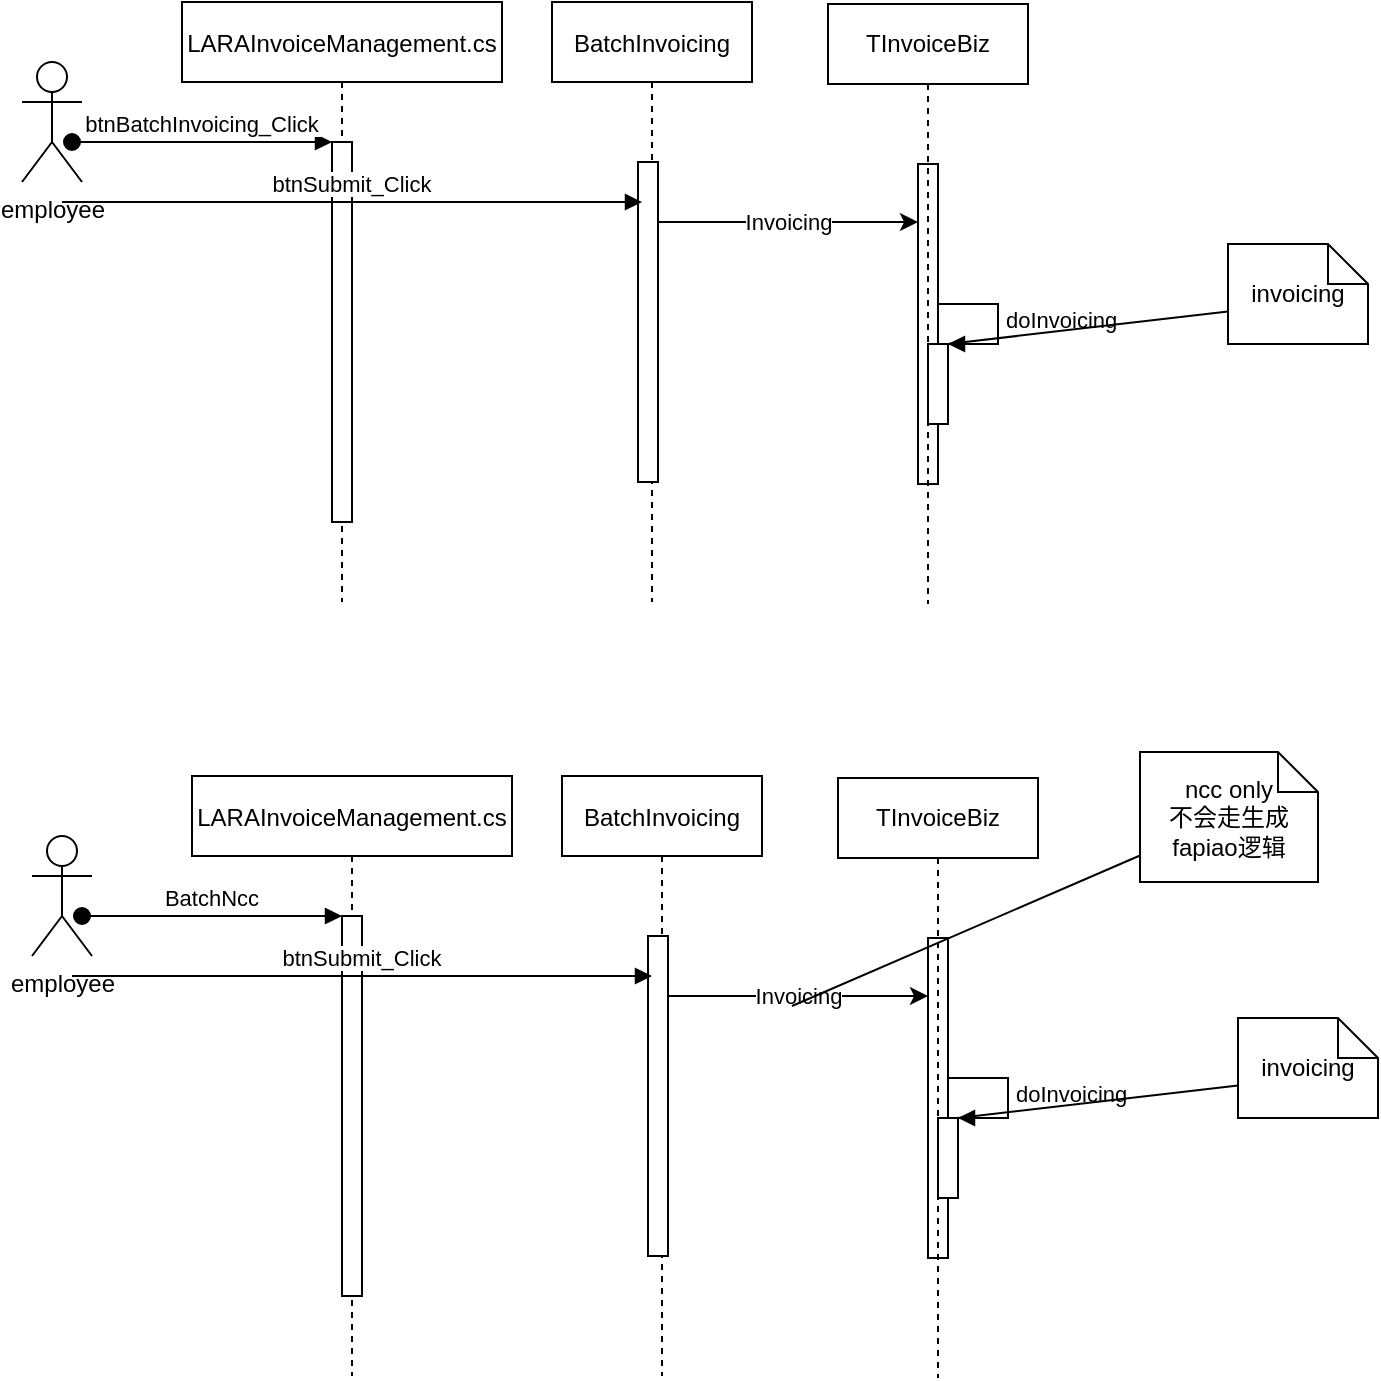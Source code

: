 <mxfile version="20.6.0" type="github">
  <diagram id="kgpKYQtTHZ0yAKxKKP6v" name="Page-1">
    <mxGraphModel dx="1422" dy="794" grid="0" gridSize="10" guides="1" tooltips="1" connect="1" arrows="1" fold="1" page="0" pageScale="1" pageWidth="850" pageHeight="1100" math="0" shadow="0">
      <root>
        <mxCell id="0" />
        <mxCell id="1" parent="0" />
        <mxCell id="3nuBFxr9cyL0pnOWT2aG-1" value="LARAInvoiceManagement.cs" style="shape=umlLifeline;perimeter=lifelinePerimeter;container=1;collapsible=0;recursiveResize=0;rounded=0;shadow=0;strokeWidth=1;" parent="1" vertex="1">
          <mxGeometry x="150" y="100" width="160" height="300" as="geometry" />
        </mxCell>
        <mxCell id="3nuBFxr9cyL0pnOWT2aG-2" value="" style="points=[];perimeter=orthogonalPerimeter;rounded=0;shadow=0;strokeWidth=1;" parent="3nuBFxr9cyL0pnOWT2aG-1" vertex="1">
          <mxGeometry x="75" y="70" width="10" height="190" as="geometry" />
        </mxCell>
        <mxCell id="3nuBFxr9cyL0pnOWT2aG-3" value="btnBatchInvoicing_Click" style="verticalAlign=bottom;startArrow=oval;endArrow=block;startSize=8;shadow=0;strokeWidth=1;" parent="3nuBFxr9cyL0pnOWT2aG-1" target="3nuBFxr9cyL0pnOWT2aG-2" edge="1">
          <mxGeometry relative="1" as="geometry">
            <mxPoint x="-55" y="70" as="sourcePoint" />
          </mxGeometry>
        </mxCell>
        <mxCell id="3nuBFxr9cyL0pnOWT2aG-5" value="BatchInvoicing" style="shape=umlLifeline;perimeter=lifelinePerimeter;container=1;collapsible=0;recursiveResize=0;rounded=0;shadow=0;strokeWidth=1;" parent="1" vertex="1">
          <mxGeometry x="335" y="100" width="100" height="300" as="geometry" />
        </mxCell>
        <mxCell id="3nuBFxr9cyL0pnOWT2aG-6" value="" style="points=[];perimeter=orthogonalPerimeter;rounded=0;shadow=0;strokeWidth=1;" parent="3nuBFxr9cyL0pnOWT2aG-5" vertex="1">
          <mxGeometry x="43" y="80" width="10" height="160" as="geometry" />
        </mxCell>
        <mxCell id="3nuBFxr9cyL0pnOWT2aG-8" value="btnSubmit_Click" style="verticalAlign=bottom;endArrow=block;shadow=0;strokeWidth=1;" parent="1" edge="1">
          <mxGeometry relative="1" as="geometry">
            <mxPoint x="90" y="200" as="sourcePoint" />
            <mxPoint x="380" y="200" as="targetPoint" />
            <Array as="points" />
          </mxGeometry>
        </mxCell>
        <mxCell id="h9GIYV5VxG4CIKe3gou5-1" value="employee" style="shape=umlActor;verticalLabelPosition=bottom;verticalAlign=top;html=1;" vertex="1" parent="1">
          <mxGeometry x="70" y="130" width="30" height="60" as="geometry" />
        </mxCell>
        <mxCell id="h9GIYV5VxG4CIKe3gou5-2" value="" style="points=[];perimeter=orthogonalPerimeter;rounded=0;shadow=0;strokeWidth=1;" vertex="1" parent="1">
          <mxGeometry x="518" y="181" width="10" height="160" as="geometry" />
        </mxCell>
        <mxCell id="h9GIYV5VxG4CIKe3gou5-3" value="Invoicing" style="edgeStyle=orthogonalEdgeStyle;rounded=0;orthogonalLoop=1;jettySize=auto;html=1;" edge="1" parent="1" source="3nuBFxr9cyL0pnOWT2aG-6" target="h9GIYV5VxG4CIKe3gou5-2">
          <mxGeometry relative="1" as="geometry">
            <Array as="points">
              <mxPoint x="510" y="210" />
              <mxPoint x="510" y="210" />
            </Array>
          </mxGeometry>
        </mxCell>
        <mxCell id="h9GIYV5VxG4CIKe3gou5-4" value="TInvoiceBiz" style="shape=umlLifeline;perimeter=lifelinePerimeter;whiteSpace=wrap;html=1;container=1;collapsible=0;recursiveResize=0;outlineConnect=0;" vertex="1" parent="1">
          <mxGeometry x="473" y="101" width="100" height="300" as="geometry" />
        </mxCell>
        <mxCell id="h9GIYV5VxG4CIKe3gou5-6" value="" style="html=1;points=[];perimeter=orthogonalPerimeter;" vertex="1" parent="h9GIYV5VxG4CIKe3gou5-4">
          <mxGeometry x="50" y="170" width="10" height="40" as="geometry" />
        </mxCell>
        <mxCell id="h9GIYV5VxG4CIKe3gou5-7" value="doInvoicing" style="edgeStyle=orthogonalEdgeStyle;html=1;align=left;spacingLeft=2;endArrow=block;rounded=0;entryX=1;entryY=0;" edge="1" target="h9GIYV5VxG4CIKe3gou5-6" parent="h9GIYV5VxG4CIKe3gou5-4">
          <mxGeometry relative="1" as="geometry">
            <mxPoint x="55" y="150" as="sourcePoint" />
            <Array as="points">
              <mxPoint x="85" y="150" />
            </Array>
          </mxGeometry>
        </mxCell>
        <mxCell id="h9GIYV5VxG4CIKe3gou5-8" value="invoicing" style="shape=note;size=20;whiteSpace=wrap;html=1;" vertex="1" parent="1">
          <mxGeometry x="673" y="221" width="70" height="50" as="geometry" />
        </mxCell>
        <mxCell id="h9GIYV5VxG4CIKe3gou5-10" value="" style="endArrow=none;html=1;rounded=0;" edge="1" parent="1" source="h9GIYV5VxG4CIKe3gou5-6" target="h9GIYV5VxG4CIKe3gou5-8">
          <mxGeometry relative="1" as="geometry">
            <mxPoint x="263" y="311" as="sourcePoint" />
            <mxPoint x="423" y="311" as="targetPoint" />
          </mxGeometry>
        </mxCell>
        <mxCell id="h9GIYV5VxG4CIKe3gou5-25" value="LARAInvoiceManagement.cs" style="shape=umlLifeline;perimeter=lifelinePerimeter;container=1;collapsible=0;recursiveResize=0;rounded=0;shadow=0;strokeWidth=1;" vertex="1" parent="1">
          <mxGeometry x="155" y="487" width="160" height="300" as="geometry" />
        </mxCell>
        <mxCell id="h9GIYV5VxG4CIKe3gou5-26" value="" style="points=[];perimeter=orthogonalPerimeter;rounded=0;shadow=0;strokeWidth=1;" vertex="1" parent="h9GIYV5VxG4CIKe3gou5-25">
          <mxGeometry x="75" y="70" width="10" height="190" as="geometry" />
        </mxCell>
        <mxCell id="h9GIYV5VxG4CIKe3gou5-27" value="BatchNcc" style="verticalAlign=bottom;startArrow=oval;endArrow=block;startSize=8;shadow=0;strokeWidth=1;" edge="1" parent="h9GIYV5VxG4CIKe3gou5-25" target="h9GIYV5VxG4CIKe3gou5-26">
          <mxGeometry relative="1" as="geometry">
            <mxPoint x="-55" y="70" as="sourcePoint" />
          </mxGeometry>
        </mxCell>
        <mxCell id="h9GIYV5VxG4CIKe3gou5-28" value="BatchInvoicing" style="shape=umlLifeline;perimeter=lifelinePerimeter;container=1;collapsible=0;recursiveResize=0;rounded=0;shadow=0;strokeWidth=1;" vertex="1" parent="1">
          <mxGeometry x="340" y="487" width="100" height="300" as="geometry" />
        </mxCell>
        <mxCell id="h9GIYV5VxG4CIKe3gou5-29" value="" style="points=[];perimeter=orthogonalPerimeter;rounded=0;shadow=0;strokeWidth=1;" vertex="1" parent="h9GIYV5VxG4CIKe3gou5-28">
          <mxGeometry x="43" y="80" width="10" height="160" as="geometry" />
        </mxCell>
        <mxCell id="h9GIYV5VxG4CIKe3gou5-30" value="btnSubmit_Click" style="verticalAlign=bottom;endArrow=block;shadow=0;strokeWidth=1;" edge="1" parent="1">
          <mxGeometry relative="1" as="geometry">
            <mxPoint x="95" y="587" as="sourcePoint" />
            <mxPoint x="385" y="587" as="targetPoint" />
            <Array as="points" />
          </mxGeometry>
        </mxCell>
        <mxCell id="h9GIYV5VxG4CIKe3gou5-31" value="employee" style="shape=umlActor;verticalLabelPosition=bottom;verticalAlign=top;html=1;" vertex="1" parent="1">
          <mxGeometry x="75" y="517" width="30" height="60" as="geometry" />
        </mxCell>
        <mxCell id="h9GIYV5VxG4CIKe3gou5-32" value="" style="points=[];perimeter=orthogonalPerimeter;rounded=0;shadow=0;strokeWidth=1;" vertex="1" parent="1">
          <mxGeometry x="523" y="568" width="10" height="160" as="geometry" />
        </mxCell>
        <mxCell id="h9GIYV5VxG4CIKe3gou5-33" value="Invoicing" style="edgeStyle=orthogonalEdgeStyle;rounded=0;orthogonalLoop=1;jettySize=auto;html=1;" edge="1" parent="1" source="h9GIYV5VxG4CIKe3gou5-29" target="h9GIYV5VxG4CIKe3gou5-32">
          <mxGeometry relative="1" as="geometry">
            <Array as="points">
              <mxPoint x="515" y="597" />
              <mxPoint x="515" y="597" />
            </Array>
          </mxGeometry>
        </mxCell>
        <mxCell id="h9GIYV5VxG4CIKe3gou5-34" value="TInvoiceBiz" style="shape=umlLifeline;perimeter=lifelinePerimeter;whiteSpace=wrap;html=1;container=1;collapsible=0;recursiveResize=0;outlineConnect=0;" vertex="1" parent="1">
          <mxGeometry x="478" y="488" width="100" height="300" as="geometry" />
        </mxCell>
        <mxCell id="h9GIYV5VxG4CIKe3gou5-35" value="" style="html=1;points=[];perimeter=orthogonalPerimeter;" vertex="1" parent="h9GIYV5VxG4CIKe3gou5-34">
          <mxGeometry x="50" y="170" width="10" height="40" as="geometry" />
        </mxCell>
        <mxCell id="h9GIYV5VxG4CIKe3gou5-36" value="doInvoicing" style="edgeStyle=orthogonalEdgeStyle;html=1;align=left;spacingLeft=2;endArrow=block;rounded=0;entryX=1;entryY=0;" edge="1" parent="h9GIYV5VxG4CIKe3gou5-34" target="h9GIYV5VxG4CIKe3gou5-35">
          <mxGeometry relative="1" as="geometry">
            <mxPoint x="55" y="150" as="sourcePoint" />
            <Array as="points">
              <mxPoint x="85" y="150" />
            </Array>
          </mxGeometry>
        </mxCell>
        <mxCell id="h9GIYV5VxG4CIKe3gou5-37" value="invoicing" style="shape=note;size=20;whiteSpace=wrap;html=1;" vertex="1" parent="1">
          <mxGeometry x="678" y="608" width="70" height="50" as="geometry" />
        </mxCell>
        <mxCell id="h9GIYV5VxG4CIKe3gou5-38" value="" style="endArrow=none;html=1;rounded=0;" edge="1" parent="1" source="h9GIYV5VxG4CIKe3gou5-35" target="h9GIYV5VxG4CIKe3gou5-37">
          <mxGeometry relative="1" as="geometry">
            <mxPoint x="268" y="698" as="sourcePoint" />
            <mxPoint x="428" y="698" as="targetPoint" />
          </mxGeometry>
        </mxCell>
        <mxCell id="h9GIYV5VxG4CIKe3gou5-39" value="ncc only&lt;br&gt;不会走生成fapiao逻辑" style="shape=note;size=20;whiteSpace=wrap;html=1;" vertex="1" parent="1">
          <mxGeometry x="629" y="475" width="89" height="65" as="geometry" />
        </mxCell>
        <mxCell id="h9GIYV5VxG4CIKe3gou5-40" value="" style="endArrow=none;html=1;rounded=0;" edge="1" parent="1" target="h9GIYV5VxG4CIKe3gou5-39">
          <mxGeometry relative="1" as="geometry">
            <mxPoint x="455" y="602" as="sourcePoint" />
            <mxPoint x="501" y="509" as="targetPoint" />
          </mxGeometry>
        </mxCell>
      </root>
    </mxGraphModel>
  </diagram>
</mxfile>
